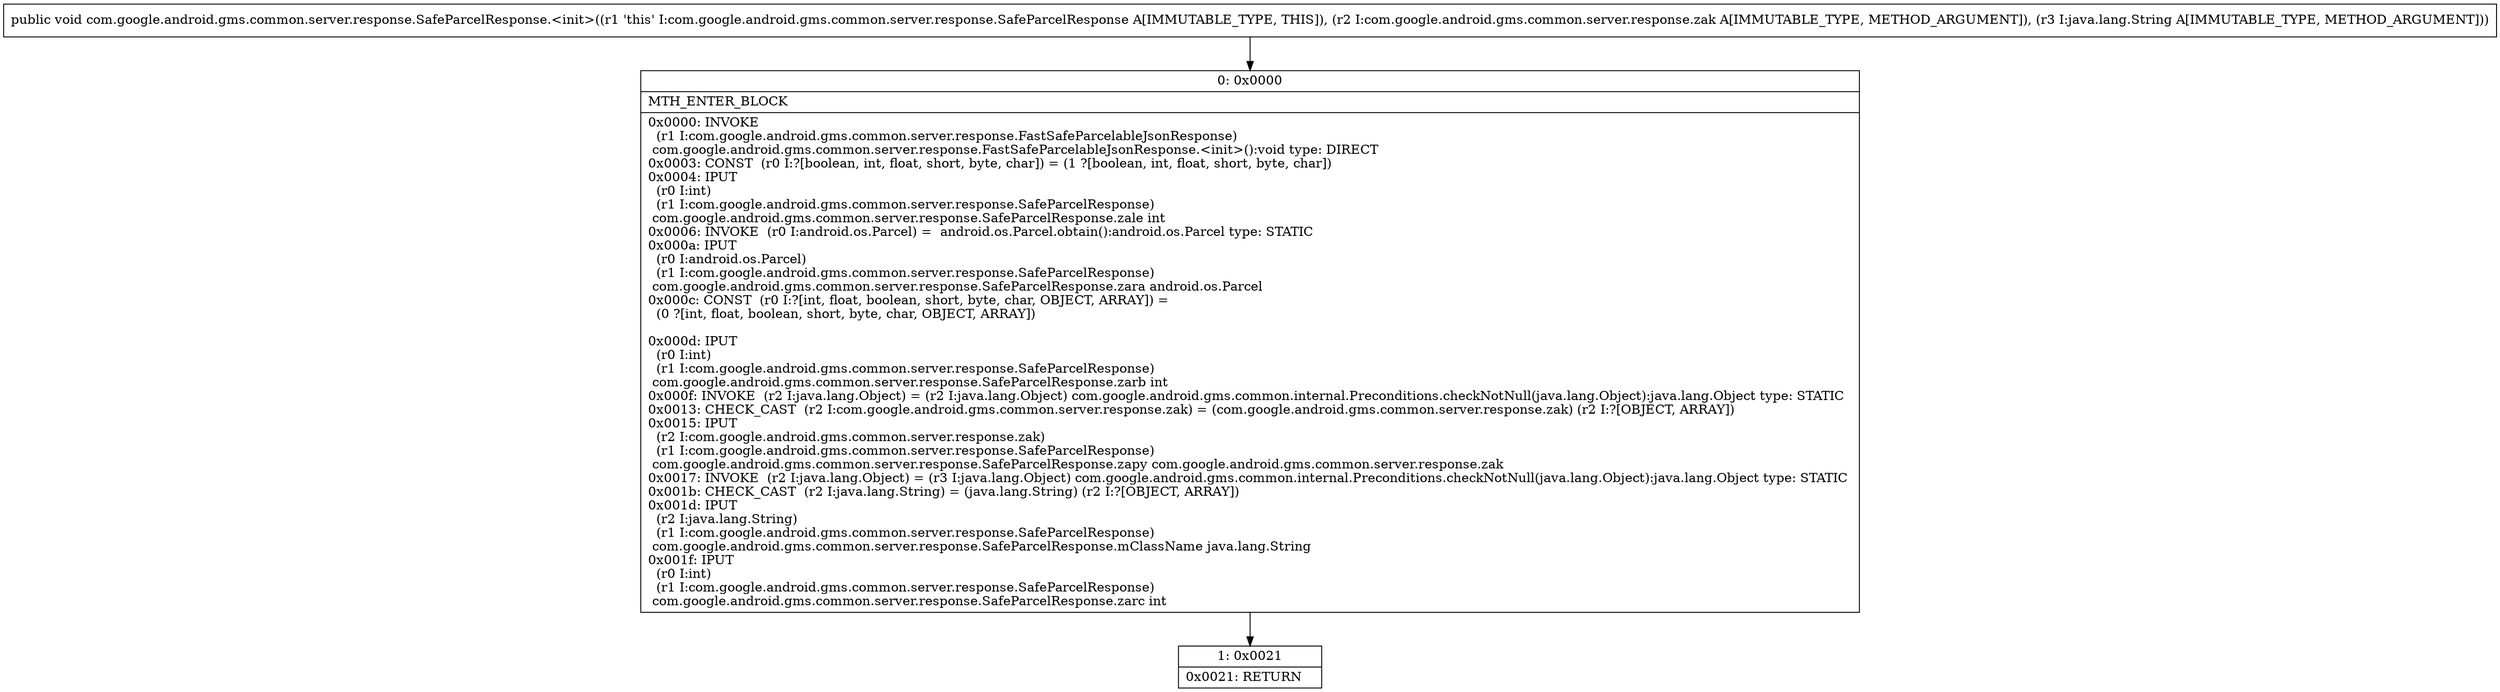 digraph "CFG forcom.google.android.gms.common.server.response.SafeParcelResponse.\<init\>(Lcom\/google\/android\/gms\/common\/server\/response\/zak;Ljava\/lang\/String;)V" {
Node_0 [shape=record,label="{0\:\ 0x0000|MTH_ENTER_BLOCK\l|0x0000: INVOKE  \l  (r1 I:com.google.android.gms.common.server.response.FastSafeParcelableJsonResponse)\l com.google.android.gms.common.server.response.FastSafeParcelableJsonResponse.\<init\>():void type: DIRECT \l0x0003: CONST  (r0 I:?[boolean, int, float, short, byte, char]) = (1 ?[boolean, int, float, short, byte, char]) \l0x0004: IPUT  \l  (r0 I:int)\l  (r1 I:com.google.android.gms.common.server.response.SafeParcelResponse)\l com.google.android.gms.common.server.response.SafeParcelResponse.zale int \l0x0006: INVOKE  (r0 I:android.os.Parcel) =  android.os.Parcel.obtain():android.os.Parcel type: STATIC \l0x000a: IPUT  \l  (r0 I:android.os.Parcel)\l  (r1 I:com.google.android.gms.common.server.response.SafeParcelResponse)\l com.google.android.gms.common.server.response.SafeParcelResponse.zara android.os.Parcel \l0x000c: CONST  (r0 I:?[int, float, boolean, short, byte, char, OBJECT, ARRAY]) = \l  (0 ?[int, float, boolean, short, byte, char, OBJECT, ARRAY])\l \l0x000d: IPUT  \l  (r0 I:int)\l  (r1 I:com.google.android.gms.common.server.response.SafeParcelResponse)\l com.google.android.gms.common.server.response.SafeParcelResponse.zarb int \l0x000f: INVOKE  (r2 I:java.lang.Object) = (r2 I:java.lang.Object) com.google.android.gms.common.internal.Preconditions.checkNotNull(java.lang.Object):java.lang.Object type: STATIC \l0x0013: CHECK_CAST  (r2 I:com.google.android.gms.common.server.response.zak) = (com.google.android.gms.common.server.response.zak) (r2 I:?[OBJECT, ARRAY]) \l0x0015: IPUT  \l  (r2 I:com.google.android.gms.common.server.response.zak)\l  (r1 I:com.google.android.gms.common.server.response.SafeParcelResponse)\l com.google.android.gms.common.server.response.SafeParcelResponse.zapy com.google.android.gms.common.server.response.zak \l0x0017: INVOKE  (r2 I:java.lang.Object) = (r3 I:java.lang.Object) com.google.android.gms.common.internal.Preconditions.checkNotNull(java.lang.Object):java.lang.Object type: STATIC \l0x001b: CHECK_CAST  (r2 I:java.lang.String) = (java.lang.String) (r2 I:?[OBJECT, ARRAY]) \l0x001d: IPUT  \l  (r2 I:java.lang.String)\l  (r1 I:com.google.android.gms.common.server.response.SafeParcelResponse)\l com.google.android.gms.common.server.response.SafeParcelResponse.mClassName java.lang.String \l0x001f: IPUT  \l  (r0 I:int)\l  (r1 I:com.google.android.gms.common.server.response.SafeParcelResponse)\l com.google.android.gms.common.server.response.SafeParcelResponse.zarc int \l}"];
Node_1 [shape=record,label="{1\:\ 0x0021|0x0021: RETURN   \l}"];
MethodNode[shape=record,label="{public void com.google.android.gms.common.server.response.SafeParcelResponse.\<init\>((r1 'this' I:com.google.android.gms.common.server.response.SafeParcelResponse A[IMMUTABLE_TYPE, THIS]), (r2 I:com.google.android.gms.common.server.response.zak A[IMMUTABLE_TYPE, METHOD_ARGUMENT]), (r3 I:java.lang.String A[IMMUTABLE_TYPE, METHOD_ARGUMENT])) }"];
MethodNode -> Node_0;
Node_0 -> Node_1;
}

